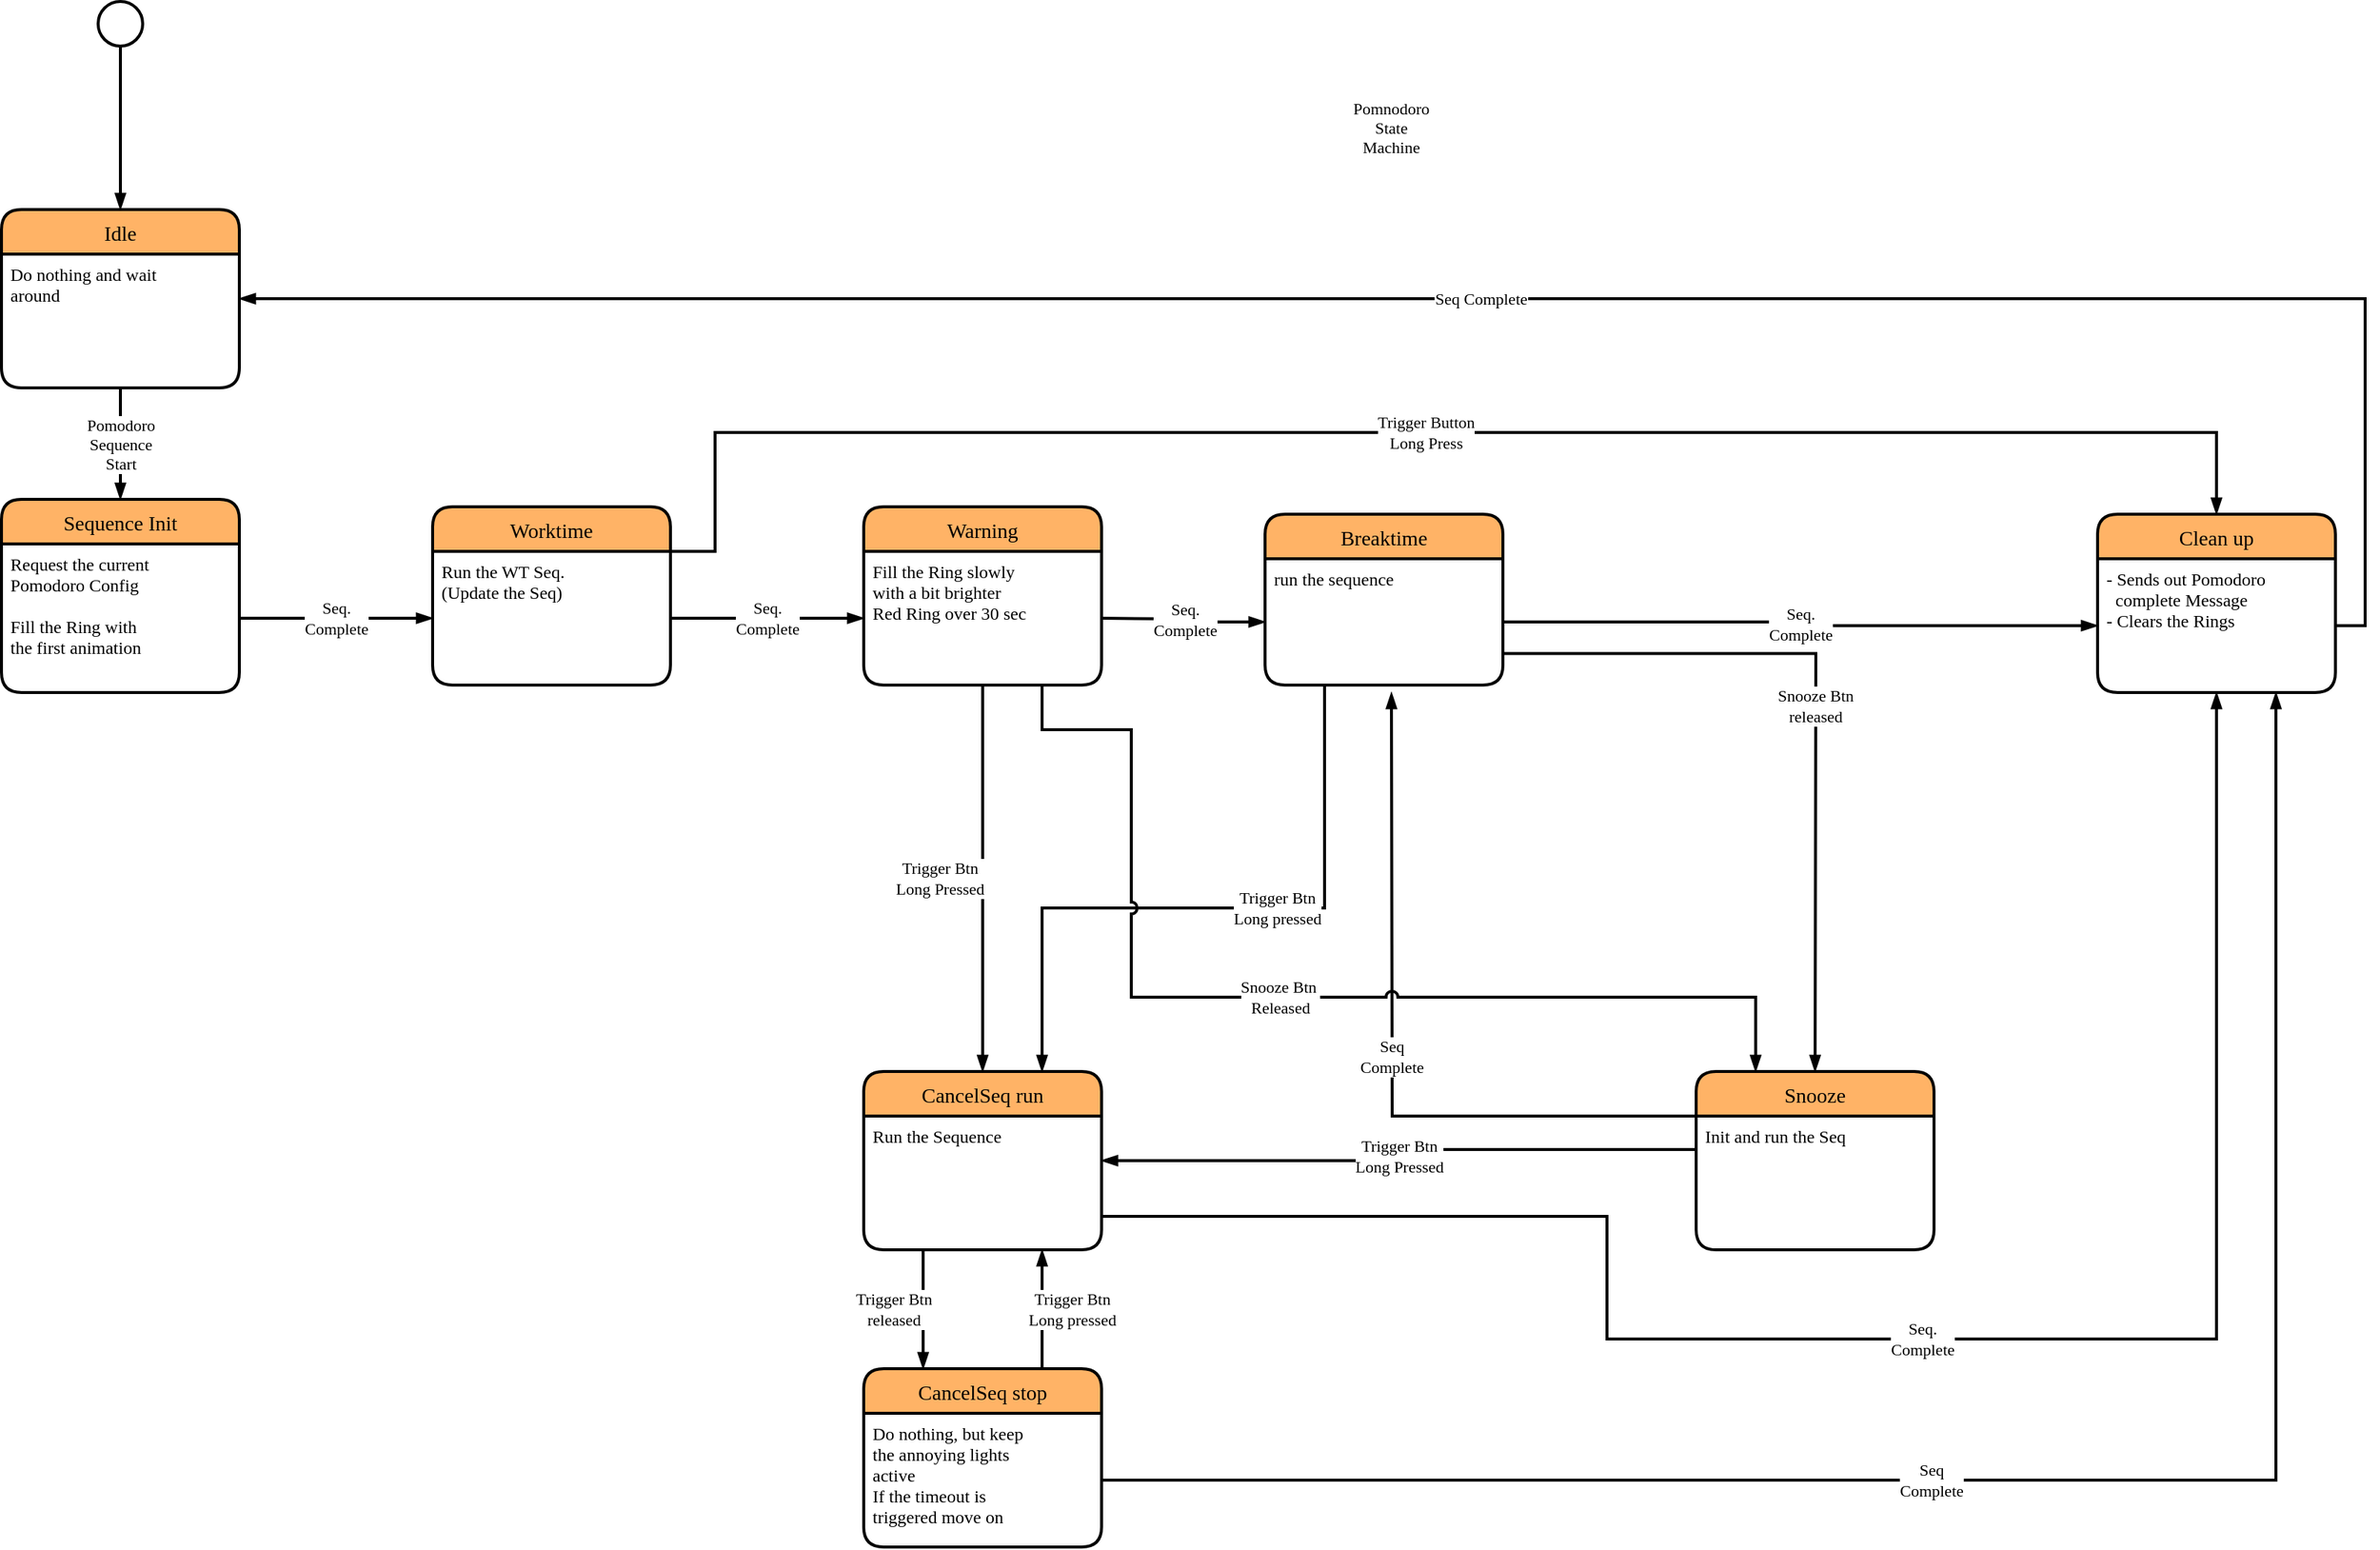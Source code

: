 <mxfile version="20.8.16" type="device"><diagram name="Seite-1" id="KjHlxRJoh4Kyth_y_5qs"><mxGraphModel dx="1803" dy="1056" grid="1" gridSize="10" guides="1" tooltips="1" connect="1" arrows="1" fold="1" page="1" pageScale="1" pageWidth="4681" pageHeight="3300" math="0" shadow="0"><root><mxCell id="0"/><mxCell id="1" parent="0"/><mxCell id="pZQc534RkCzyfsrtDM-Q-1" value="Sequence Init" style="swimlane;childLayout=stackLayout;horizontal=1;startSize=30;horizontalStack=0;rounded=1;fontSize=14;fontStyle=0;strokeWidth=2;resizeParent=0;resizeLast=1;shadow=0;dashed=0;align=center;fontFamily=Roboto Mono;fontSource=https%3A%2F%2Ffonts.googleapis.com%2Fcss%3Ffamily%3DRoboto%2BMono;fillColor=#FFB366;" vertex="1" parent="1"><mxGeometry x="1550" y="1135" width="160" height="130" as="geometry"/></mxCell><mxCell id="pZQc534RkCzyfsrtDM-Q-2" value="Request the current&#10;Pomodoro Config&#10;&#10;Fill the Ring with &#10;the first animation" style="align=left;strokeColor=none;fillColor=none;spacingLeft=4;fontSize=12;verticalAlign=top;resizable=0;rotatable=0;part=1;strokeWidth=2;fontFamily=Roboto Mono;fontSource=https%3A%2F%2Ffonts.googleapis.com%2Fcss%3Ffamily%3DRoboto%2BMono;" vertex="1" parent="pZQc534RkCzyfsrtDM-Q-1"><mxGeometry y="30" width="160" height="100" as="geometry"/></mxCell><mxCell id="pZQc534RkCzyfsrtDM-Q-3" value="Worktime" style="swimlane;childLayout=stackLayout;horizontal=1;startSize=30;horizontalStack=0;rounded=1;fontSize=14;fontStyle=0;strokeWidth=2;resizeParent=0;resizeLast=1;shadow=0;dashed=0;align=center;fontFamily=Roboto Mono;fontSource=https%3A%2F%2Ffonts.googleapis.com%2Fcss%3Ffamily%3DRoboto%2BMono;fillColor=#FFB366;" vertex="1" parent="1"><mxGeometry x="1840" y="1140" width="160" height="120" as="geometry"/></mxCell><mxCell id="pZQc534RkCzyfsrtDM-Q-4" value="Run the WT Seq. &#10;(Update the Seq)" style="align=left;strokeColor=none;fillColor=none;spacingLeft=4;fontSize=12;verticalAlign=top;resizable=0;rotatable=0;part=1;strokeWidth=2;fontFamily=Roboto Mono;fontSource=https%3A%2F%2Ffonts.googleapis.com%2Fcss%3Ffamily%3DRoboto%2BMono;" vertex="1" parent="pZQc534RkCzyfsrtDM-Q-3"><mxGeometry y="30" width="160" height="90" as="geometry"/></mxCell><mxCell id="pZQc534RkCzyfsrtDM-Q-5" value="Seq.&lt;br&gt;Complete" style="edgeStyle=orthogonalEdgeStyle;rounded=0;orthogonalLoop=1;jettySize=auto;html=1;exitX=1;exitY=0.5;exitDx=0;exitDy=0;entryX=0;entryY=0.5;entryDx=0;entryDy=0;fontFamily=Roboto Mono;fontSource=https%3A%2F%2Ffonts.googleapis.com%2Fcss%3Ffamily%3DRoboto%2BMono;endArrow=blockThin;endFill=1;strokeWidth=2;" edge="1" parent="1" source="pZQc534RkCzyfsrtDM-Q-2" target="pZQc534RkCzyfsrtDM-Q-4"><mxGeometry relative="1" as="geometry"/></mxCell><mxCell id="pZQc534RkCzyfsrtDM-Q-6" value="Trigger Btn&lt;br&gt;Long Pressed" style="edgeStyle=orthogonalEdgeStyle;shape=connector;rounded=0;orthogonalLoop=1;jettySize=auto;html=1;exitX=0.5;exitY=1;exitDx=0;exitDy=0;entryX=0.5;entryY=0;entryDx=0;entryDy=0;labelBackgroundColor=default;strokeColor=default;strokeWidth=2;fontFamily=Roboto Mono;fontSource=https%3A%2F%2Ffonts.googleapis.com%2Fcss%3Ffamily%3DRoboto%2BMono;fontSize=11;fontColor=#000000;endArrow=blockThin;endFill=1;" edge="1" parent="1" source="pZQc534RkCzyfsrtDM-Q-7"><mxGeometry y="-30" relative="1" as="geometry"><mxPoint as="offset"/><mxPoint x="2210" y="1520" as="targetPoint"/></mxGeometry></mxCell><mxCell id="pZQc534RkCzyfsrtDM-Q-7" value="Warning" style="swimlane;childLayout=stackLayout;horizontal=1;startSize=30;horizontalStack=0;rounded=1;fontSize=14;fontStyle=0;strokeWidth=2;resizeParent=0;resizeLast=1;shadow=0;dashed=0;align=center;fontFamily=Roboto Mono;fontSource=https%3A%2F%2Ffonts.googleapis.com%2Fcss%3Ffamily%3DRoboto%2BMono;fillColor=#FFB366;fontColor=#000000;" vertex="1" parent="1"><mxGeometry x="2130" y="1140" width="160" height="120" as="geometry"/></mxCell><mxCell id="pZQc534RkCzyfsrtDM-Q-8" value="Fill the Ring slowly&#10;with a bit brighter &#10;Red Ring over 30 sec" style="align=left;strokeColor=none;fillColor=none;spacingLeft=4;fontSize=12;verticalAlign=top;resizable=0;rotatable=0;part=1;strokeWidth=2;fontFamily=Roboto Mono;fontSource=https%3A%2F%2Ffonts.googleapis.com%2Fcss%3Ffamily%3DRoboto%2BMono;" vertex="1" parent="pZQc534RkCzyfsrtDM-Q-7"><mxGeometry y="30" width="160" height="90" as="geometry"/></mxCell><mxCell id="pZQc534RkCzyfsrtDM-Q-11" value="Seq.&lt;br style=&quot;border-color: var(--border-color);&quot;&gt;Complete" style="edgeStyle=orthogonalEdgeStyle;rounded=0;orthogonalLoop=1;jettySize=auto;html=1;exitX=1;exitY=0.5;exitDx=0;exitDy=0;entryX=0;entryY=0.5;entryDx=0;entryDy=0;strokeWidth=2;fontFamily=Roboto Mono;fontSource=https%3A%2F%2Ffonts.googleapis.com%2Fcss%3Ffamily%3DRoboto%2BMono;endArrow=blockThin;endFill=1;" edge="1" parent="1" source="pZQc534RkCzyfsrtDM-Q-4" target="pZQc534RkCzyfsrtDM-Q-8"><mxGeometry relative="1" as="geometry"/></mxCell><mxCell id="pZQc534RkCzyfsrtDM-Q-12" value="Idle" style="swimlane;childLayout=stackLayout;horizontal=1;startSize=30;horizontalStack=0;rounded=1;fontSize=14;fontStyle=0;strokeWidth=2;resizeParent=0;resizeLast=1;shadow=0;dashed=0;align=center;fontFamily=Roboto Mono;fontSource=https%3A%2F%2Ffonts.googleapis.com%2Fcss%3Ffamily%3DRoboto%2BMono;fillColor=#FFB366;" vertex="1" parent="1"><mxGeometry x="1550" y="940" width="160" height="120" as="geometry"/></mxCell><mxCell id="pZQc534RkCzyfsrtDM-Q-13" value="Do nothing and wait&#10;around" style="align=left;strokeColor=none;fillColor=none;spacingLeft=4;fontSize=12;verticalAlign=top;resizable=0;rotatable=0;part=1;strokeWidth=2;fontFamily=Roboto Mono;fontSource=https%3A%2F%2Ffonts.googleapis.com%2Fcss%3Ffamily%3DRoboto%2BMono;" vertex="1" parent="pZQc534RkCzyfsrtDM-Q-12"><mxGeometry y="30" width="160" height="90" as="geometry"/></mxCell><mxCell id="pZQc534RkCzyfsrtDM-Q-16" value="Seq.&lt;br style=&quot;border-color: var(--border-color);&quot;&gt;Complete" style="edgeStyle=orthogonalEdgeStyle;shape=connector;rounded=0;orthogonalLoop=1;jettySize=auto;html=1;entryX=0;entryY=0.5;entryDx=0;entryDy=0;labelBackgroundColor=default;strokeColor=default;strokeWidth=2;fontFamily=Roboto Mono;fontSource=https%3A%2F%2Ffonts.googleapis.com%2Fcss%3Ffamily%3DRoboto%2BMono;fontSize=11;fontColor=default;endArrow=blockThin;endFill=1;" edge="1" parent="1" target="pZQc534RkCzyfsrtDM-Q-46"><mxGeometry relative="1" as="geometry"><mxPoint x="2290" y="1215" as="sourcePoint"/><mxPoint x="2405" y="1215.0" as="targetPoint"/></mxGeometry></mxCell><mxCell id="pZQc534RkCzyfsrtDM-Q-18" value="Pomodoro&lt;br&gt;Sequence&lt;br&gt;Start" style="edgeStyle=orthogonalEdgeStyle;shape=connector;rounded=0;orthogonalLoop=1;jettySize=auto;html=1;exitX=0.5;exitY=1;exitDx=0;exitDy=0;entryX=0.5;entryY=0;entryDx=0;entryDy=0;labelBackgroundColor=default;strokeColor=default;strokeWidth=2;fontFamily=Roboto Mono;fontSource=https%3A%2F%2Ffonts.googleapis.com%2Fcss%3Ffamily%3DRoboto%2BMono;fontSize=11;fontColor=default;endArrow=blockThin;endFill=1;" edge="1" parent="1" source="pZQc534RkCzyfsrtDM-Q-13" target="pZQc534RkCzyfsrtDM-Q-1"><mxGeometry relative="1" as="geometry"/></mxCell><mxCell id="pZQc534RkCzyfsrtDM-Q-19" value="Trigger Button &lt;br&gt;Long Press" style="edgeStyle=orthogonalEdgeStyle;shape=connector;rounded=0;orthogonalLoop=1;jettySize=auto;html=1;exitX=1;exitY=0;exitDx=0;exitDy=0;entryX=0.5;entryY=0;entryDx=0;entryDy=0;labelBackgroundColor=default;strokeColor=default;strokeWidth=2;fontFamily=Roboto Mono;fontSource=https%3A%2F%2Ffonts.googleapis.com%2Fcss%3Ffamily%3DRoboto%2BMono;fontSize=11;fontColor=default;endArrow=blockThin;endFill=1;" edge="1" parent="1" source="pZQc534RkCzyfsrtDM-Q-4" target="pZQc534RkCzyfsrtDM-Q-47"><mxGeometry relative="1" as="geometry"><Array as="points"><mxPoint x="2030" y="1170"/><mxPoint x="2030" y="1090"/><mxPoint x="3040" y="1090"/></Array><mxPoint x="2980" y="1187.5" as="targetPoint"/></mxGeometry></mxCell><mxCell id="pZQc534RkCzyfsrtDM-Q-29" value="Seq&lt;br&gt;Complete" style="edgeStyle=orthogonalEdgeStyle;shape=connector;rounded=0;orthogonalLoop=1;jettySize=auto;html=1;exitX=0;exitY=0.25;exitDx=0;exitDy=0;entryX=0.5;entryY=1;entryDx=0;entryDy=0;labelBackgroundColor=default;strokeColor=default;strokeWidth=2;fontFamily=Roboto Mono;fontSource=https%3A%2F%2Ffonts.googleapis.com%2Fcss%3Ffamily%3DRoboto%2BMono;fontSize=11;fontColor=#000000;endArrow=blockThin;endFill=1;jumpStyle=arc;" edge="1" parent="1" source="pZQc534RkCzyfsrtDM-Q-30"><mxGeometry relative="1" as="geometry"><mxPoint x="2485" y="1265.0" as="targetPoint"/></mxGeometry></mxCell><mxCell id="pZQc534RkCzyfsrtDM-Q-30" value="Snooze" style="swimlane;childLayout=stackLayout;horizontal=1;startSize=30;horizontalStack=0;rounded=1;fontSize=14;fontStyle=0;strokeWidth=2;resizeParent=0;resizeLast=1;shadow=0;dashed=0;align=center;fontFamily=Roboto Mono;fontSource=https%3A%2F%2Ffonts.googleapis.com%2Fcss%3Ffamily%3DRoboto%2BMono;fillColor=#FFB366;" vertex="1" parent="1"><mxGeometry x="2690" y="1520" width="160" height="120" as="geometry"/></mxCell><mxCell id="pZQc534RkCzyfsrtDM-Q-31" value="Init and run the Seq" style="align=left;strokeColor=none;fillColor=none;spacingLeft=4;fontSize=12;verticalAlign=top;resizable=0;rotatable=0;part=1;strokeWidth=2;fontFamily=Roboto Mono;fontSource=https%3A%2F%2Ffonts.googleapis.com%2Fcss%3Ffamily%3DRoboto%2BMono;" vertex="1" parent="pZQc534RkCzyfsrtDM-Q-30"><mxGeometry y="30" width="160" height="90" as="geometry"/></mxCell><mxCell id="pZQc534RkCzyfsrtDM-Q-32" value="Snooze Btn&lt;br&gt;released" style="edgeStyle=orthogonalEdgeStyle;shape=connector;rounded=0;orthogonalLoop=1;jettySize=auto;html=1;exitX=1;exitY=0.75;exitDx=0;exitDy=0;entryX=0.5;entryY=0;entryDx=0;entryDy=0;labelBackgroundColor=default;strokeColor=default;strokeWidth=2;fontFamily=Roboto Mono;fontSource=https%3A%2F%2Ffonts.googleapis.com%2Fcss%3Ffamily%3DRoboto%2BMono;fontSize=11;fontColor=#000000;endArrow=blockThin;endFill=1;" edge="1" parent="1" source="pZQc534RkCzyfsrtDM-Q-46"><mxGeometry relative="1" as="geometry"><mxPoint x="2770" y="1520" as="targetPoint"/><mxPoint x="2770" y="1255.0" as="sourcePoint"/></mxGeometry></mxCell><mxCell id="pZQc534RkCzyfsrtDM-Q-33" value="Trigger Btn&lt;br&gt;Long pressed" style="edgeStyle=orthogonalEdgeStyle;shape=connector;rounded=0;orthogonalLoop=1;jettySize=auto;html=1;exitX=0.25;exitY=1;exitDx=0;exitDy=0;entryX=0.75;entryY=0;entryDx=0;entryDy=0;labelBackgroundColor=default;strokeColor=default;strokeWidth=2;fontFamily=Roboto Mono;fontSource=https%3A%2F%2Ffonts.googleapis.com%2Fcss%3Ffamily%3DRoboto%2BMono;fontSize=11;fontColor=#000000;endArrow=blockThin;endFill=1;jumpStyle=arc;" edge="1" parent="1" source="pZQc534RkCzyfsrtDM-Q-46"><mxGeometry x="-0.189" relative="1" as="geometry"><Array as="points"><mxPoint x="2440" y="1410"/><mxPoint x="2250" y="1410"/></Array><mxPoint as="offset"/><mxPoint x="2730" y="1255.0" as="sourcePoint"/><mxPoint x="2250" y="1520" as="targetPoint"/></mxGeometry></mxCell><mxCell id="pZQc534RkCzyfsrtDM-Q-34" value="Trigger Btn&lt;br&gt;Long Pressed" style="edgeStyle=orthogonalEdgeStyle;shape=connector;rounded=0;orthogonalLoop=1;jettySize=auto;html=1;exitX=0;exitY=0.25;exitDx=0;exitDy=0;entryX=1;entryY=0.5;entryDx=0;entryDy=0;labelBackgroundColor=default;strokeColor=default;strokeWidth=2;fontFamily=Roboto Mono;fontSource=https%3A%2F%2Ffonts.googleapis.com%2Fcss%3Ffamily%3DRoboto%2BMono;fontSize=11;fontColor=#000000;endArrow=blockThin;endFill=1;" edge="1" parent="1" source="pZQc534RkCzyfsrtDM-Q-31"><mxGeometry relative="1" as="geometry"><Array as="points"><mxPoint x="2490" y="1572"/><mxPoint x="2490" y="1580"/></Array><mxPoint x="2290" y="1580" as="targetPoint"/></mxGeometry></mxCell><mxCell id="pZQc534RkCzyfsrtDM-Q-35" value="Seq Complete" style="edgeStyle=orthogonalEdgeStyle;shape=connector;rounded=0;orthogonalLoop=1;jettySize=auto;html=1;exitX=1;exitY=0.5;exitDx=0;exitDy=0;entryX=1;entryY=0.5;entryDx=0;entryDy=0;labelBackgroundColor=default;strokeColor=default;strokeWidth=2;fontFamily=Roboto Mono;fontSource=https%3A%2F%2Ffonts.googleapis.com%2Fcss%3Ffamily%3DRoboto%2BMono;fontSize=11;fontColor=#000000;endArrow=blockThin;endFill=1;" edge="1" parent="1" source="pZQc534RkCzyfsrtDM-Q-48" target="pZQc534RkCzyfsrtDM-Q-12"><mxGeometry relative="1" as="geometry"><mxPoint x="3060" y="1135.0" as="sourcePoint"/></mxGeometry></mxCell><mxCell id="pZQc534RkCzyfsrtDM-Q-39" value="Seq&lt;br&gt;Complete" style="edgeStyle=orthogonalEdgeStyle;shape=connector;rounded=0;orthogonalLoop=1;jettySize=auto;html=1;exitX=1;exitY=0.5;exitDx=0;exitDy=0;entryX=0.75;entryY=1;entryDx=0;entryDy=0;labelBackgroundColor=default;strokeColor=default;strokeWidth=2;fontFamily=Roboto Mono;fontSource=https%3A%2F%2Ffonts.googleapis.com%2Fcss%3Ffamily%3DRoboto%2BMono;fontSize=11;fontColor=#000000;endArrow=blockThin;endFill=1;" edge="1" parent="1" source="pZQc534RkCzyfsrtDM-Q-54" target="pZQc534RkCzyfsrtDM-Q-48"><mxGeometry x="-0.155" relative="1" as="geometry"><mxPoint as="offset"/><mxPoint x="2290" y="2004" as="sourcePoint"/><mxPoint x="3060" y="1255.0" as="targetPoint"/></mxGeometry></mxCell><mxCell id="pZQc534RkCzyfsrtDM-Q-40" value="Snooze Btn&amp;nbsp;&lt;br&gt;Released" style="edgeStyle=orthogonalEdgeStyle;shape=connector;rounded=0;orthogonalLoop=1;jettySize=auto;html=1;exitX=0.75;exitY=1;exitDx=0;exitDy=0;entryX=0.25;entryY=0;entryDx=0;entryDy=0;labelBackgroundColor=default;strokeColor=default;strokeWidth=2;fontFamily=Roboto Mono;fontSource=https%3A%2F%2Ffonts.googleapis.com%2Fcss%3Ffamily%3DRoboto%2BMono;fontSize=11;fontColor=#000000;endArrow=blockThin;endFill=1;jumpStyle=arc;" edge="1" parent="1" source="pZQc534RkCzyfsrtDM-Q-8" target="pZQc534RkCzyfsrtDM-Q-30"><mxGeometry relative="1" as="geometry"><Array as="points"><mxPoint x="2250" y="1290"/><mxPoint x="2310" y="1290"/><mxPoint x="2310" y="1470"/><mxPoint x="2730" y="1470"/></Array></mxGeometry></mxCell><mxCell id="pZQc534RkCzyfsrtDM-Q-42" value="Pomnodoro State Machine" style="text;html=1;strokeColor=none;fillColor=none;align=center;verticalAlign=middle;whiteSpace=wrap;rounded=0;fontSize=11;fontFamily=Roboto Mono;fontColor=#000000;" vertex="1" parent="1"><mxGeometry x="2455" y="870" width="60" height="30" as="geometry"/></mxCell><mxCell id="pZQc534RkCzyfsrtDM-Q-43" style="edgeStyle=orthogonalEdgeStyle;shape=connector;rounded=0;orthogonalLoop=1;jettySize=auto;html=1;exitX=0.5;exitY=1;exitDx=0;exitDy=0;entryX=0.5;entryY=0;entryDx=0;entryDy=0;labelBackgroundColor=default;strokeColor=default;strokeWidth=2;fontFamily=Roboto Mono;fontSource=https%3A%2F%2Ffonts.googleapis.com%2Fcss%3Ffamily%3DRoboto%2BMono;fontSize=11;fontColor=#000000;endArrow=blockThin;endFill=1;" edge="1" parent="1" source="pZQc534RkCzyfsrtDM-Q-44" target="pZQc534RkCzyfsrtDM-Q-12"><mxGeometry relative="1" as="geometry"/></mxCell><mxCell id="pZQc534RkCzyfsrtDM-Q-44" value="" style="ellipse;whiteSpace=wrap;html=1;aspect=fixed;rounded=1;shadow=0;dashed=0;strokeWidth=2;fontFamily=Roboto Mono;fontSource=https%3A%2F%2Ffonts.googleapis.com%2Fcss%3Ffamily%3DRoboto%2BMono;fontSize=14;startSize=30;" vertex="1" parent="1"><mxGeometry x="1615" y="800" width="30" height="30" as="geometry"/></mxCell><mxCell id="pZQc534RkCzyfsrtDM-Q-45" value="Breaktime" style="swimlane;childLayout=stackLayout;horizontal=1;startSize=30;horizontalStack=0;rounded=1;fontSize=14;fontStyle=0;strokeWidth=2;resizeParent=0;resizeLast=1;shadow=0;dashed=0;align=center;fontFamily=Roboto Mono;fontSource=https%3A%2F%2Ffonts.googleapis.com%2Fcss%3Ffamily%3DRoboto%2BMono;fillColor=#FFB366;fontColor=#000000;" vertex="1" parent="1"><mxGeometry x="2400" y="1145" width="160" height="115" as="geometry"/></mxCell><mxCell id="pZQc534RkCzyfsrtDM-Q-46" value="run the sequence" style="align=left;strokeColor=none;fillColor=none;spacingLeft=4;fontSize=12;verticalAlign=top;resizable=0;rotatable=0;part=1;strokeWidth=2;fontFamily=Roboto Mono;fontSource=https%3A%2F%2Ffonts.googleapis.com%2Fcss%3Ffamily%3DRoboto%2BMono;" vertex="1" parent="pZQc534RkCzyfsrtDM-Q-45"><mxGeometry y="30" width="160" height="85" as="geometry"/></mxCell><mxCell id="pZQc534RkCzyfsrtDM-Q-47" value="Clean up" style="swimlane;childLayout=stackLayout;horizontal=1;startSize=30;horizontalStack=0;rounded=1;fontSize=14;fontStyle=0;strokeWidth=2;resizeParent=0;resizeLast=1;shadow=0;dashed=0;align=center;fontFamily=Roboto Mono;fontSource=https%3A%2F%2Ffonts.googleapis.com%2Fcss%3Ffamily%3DRoboto%2BMono;fillColor=#FFB366;fontColor=#000000;" vertex="1" parent="1"><mxGeometry x="2960" y="1145" width="160" height="120" as="geometry"/></mxCell><mxCell id="pZQc534RkCzyfsrtDM-Q-48" value="- Sends out Pomodoro&#10;  complete Message&#10;- Clears the Rings" style="align=left;strokeColor=none;fillColor=none;spacingLeft=4;fontSize=12;verticalAlign=top;resizable=0;rotatable=0;part=1;strokeWidth=2;fontFamily=Roboto Mono;fontSource=https%3A%2F%2Ffonts.googleapis.com%2Fcss%3Ffamily%3DRoboto%2BMono;" vertex="1" parent="pZQc534RkCzyfsrtDM-Q-47"><mxGeometry y="30" width="160" height="90" as="geometry"/></mxCell><mxCell id="pZQc534RkCzyfsrtDM-Q-49" value="Seq.&lt;br&gt;Complete" style="edgeStyle=orthogonalEdgeStyle;shape=connector;rounded=0;orthogonalLoop=1;jettySize=auto;html=1;exitX=1;exitY=0.5;exitDx=0;exitDy=0;entryX=0;entryY=0.5;entryDx=0;entryDy=0;labelBackgroundColor=default;strokeColor=default;strokeWidth=2;fontFamily=Roboto Mono;fontSource=https%3A%2F%2Ffonts.googleapis.com%2Fcss%3Ffamily%3DRoboto%2BMono;fontSize=11;fontColor=#000000;endArrow=blockThin;endFill=1;" edge="1" parent="1" source="pZQc534RkCzyfsrtDM-Q-46" target="pZQc534RkCzyfsrtDM-Q-48"><mxGeometry relative="1" as="geometry"/></mxCell><mxCell id="pZQc534RkCzyfsrtDM-Q-50" value="CancelSeq run" style="swimlane;childLayout=stackLayout;horizontal=1;startSize=30;horizontalStack=0;rounded=1;fontSize=14;fontStyle=0;strokeWidth=2;resizeParent=0;resizeLast=1;shadow=0;dashed=0;align=center;fontFamily=Roboto Mono;fontSource=https%3A%2F%2Ffonts.googleapis.com%2Fcss%3Ffamily%3DRoboto%2BMono;fillColor=#FFB366;" vertex="1" parent="1"><mxGeometry x="2130" y="1520" width="160" height="120" as="geometry"/></mxCell><mxCell id="pZQc534RkCzyfsrtDM-Q-51" value="Run the Sequence" style="align=left;strokeColor=none;fillColor=none;spacingLeft=4;fontSize=12;verticalAlign=top;resizable=0;rotatable=0;part=1;strokeWidth=2;fontFamily=Roboto Mono;fontSource=https%3A%2F%2Ffonts.googleapis.com%2Fcss%3Ffamily%3DRoboto%2BMono;" vertex="1" parent="pZQc534RkCzyfsrtDM-Q-50"><mxGeometry y="30" width="160" height="90" as="geometry"/></mxCell><mxCell id="pZQc534RkCzyfsrtDM-Q-52" value="Trigger Btn&lt;br&gt;Long pressed" style="edgeStyle=orthogonalEdgeStyle;shape=connector;rounded=0;orthogonalLoop=1;jettySize=auto;html=1;exitX=0.75;exitY=0;exitDx=0;exitDy=0;entryX=0.75;entryY=1;entryDx=0;entryDy=0;labelBackgroundColor=default;strokeColor=default;strokeWidth=2;fontFamily=Roboto Mono;fontSource=https%3A%2F%2Ffonts.googleapis.com%2Fcss%3Ffamily%3DRoboto%2BMono;fontSize=11;fontColor=#000000;endArrow=blockThin;endFill=1;" edge="1" parent="1" source="pZQc534RkCzyfsrtDM-Q-53" target="pZQc534RkCzyfsrtDM-Q-51"><mxGeometry y="-20" relative="1" as="geometry"><Array as="points"><mxPoint x="2250" y="1680"/><mxPoint x="2250" y="1680"/></Array><mxPoint as="offset"/></mxGeometry></mxCell><mxCell id="pZQc534RkCzyfsrtDM-Q-53" value="CancelSeq stop" style="swimlane;childLayout=stackLayout;horizontal=1;startSize=30;horizontalStack=0;rounded=1;fontSize=14;fontStyle=0;strokeWidth=2;resizeParent=0;resizeLast=1;shadow=0;dashed=0;align=center;fontFamily=Roboto Mono;fontSource=https%3A%2F%2Ffonts.googleapis.com%2Fcss%3Ffamily%3DRoboto%2BMono;fillColor=#FFB366;" vertex="1" parent="1"><mxGeometry x="2130" y="1720" width="160" height="120" as="geometry"/></mxCell><mxCell id="pZQc534RkCzyfsrtDM-Q-54" value="Do nothing, but keep&#10;the annoying lights&#10;active&#10;If the timeout is &#10;triggered move on" style="align=left;strokeColor=none;fillColor=none;spacingLeft=4;fontSize=12;verticalAlign=top;resizable=0;rotatable=0;part=1;strokeWidth=2;fontFamily=Roboto Mono;fontSource=https%3A%2F%2Ffonts.googleapis.com%2Fcss%3Ffamily%3DRoboto%2BMono;" vertex="1" parent="pZQc534RkCzyfsrtDM-Q-53"><mxGeometry y="30" width="160" height="90" as="geometry"/></mxCell><mxCell id="pZQc534RkCzyfsrtDM-Q-55" value="Trigger Btn&lt;br&gt;released" style="edgeStyle=orthogonalEdgeStyle;shape=connector;rounded=0;orthogonalLoop=1;jettySize=auto;html=1;exitX=0.25;exitY=1;exitDx=0;exitDy=0;entryX=0.25;entryY=0;entryDx=0;entryDy=0;labelBackgroundColor=default;strokeColor=default;strokeWidth=2;fontFamily=Roboto Mono;fontSource=https%3A%2F%2Ffonts.googleapis.com%2Fcss%3Ffamily%3DRoboto%2BMono;fontSize=11;fontColor=#000000;endArrow=blockThin;endFill=1;" edge="1" parent="1" source="pZQc534RkCzyfsrtDM-Q-51" target="pZQc534RkCzyfsrtDM-Q-53"><mxGeometry y="-20" relative="1" as="geometry"><mxPoint as="offset"/></mxGeometry></mxCell><mxCell id="pZQc534RkCzyfsrtDM-Q-58" value="Seq.&lt;br&gt;Complete" style="edgeStyle=orthogonalEdgeStyle;shape=connector;rounded=0;orthogonalLoop=1;jettySize=auto;html=1;exitX=1;exitY=0.75;exitDx=0;exitDy=0;labelBackgroundColor=default;strokeColor=default;strokeWidth=2;fontFamily=Roboto Mono;fontSource=https%3A%2F%2Ffonts.googleapis.com%2Fcss%3Ffamily%3DRoboto%2BMono;fontSize=11;fontColor=#000000;endArrow=blockThin;endFill=1;entryX=0.5;entryY=1;entryDx=0;entryDy=0;" edge="1" parent="1" source="pZQc534RkCzyfsrtDM-Q-51" target="pZQc534RkCzyfsrtDM-Q-48"><mxGeometry relative="1" as="geometry"><mxPoint x="2500" y="1850" as="targetPoint"/><Array as="points"><mxPoint x="2630" y="1617"/><mxPoint x="2630" y="1700"/><mxPoint x="3040" y="1700"/></Array></mxGeometry></mxCell></root></mxGraphModel></diagram></mxfile>